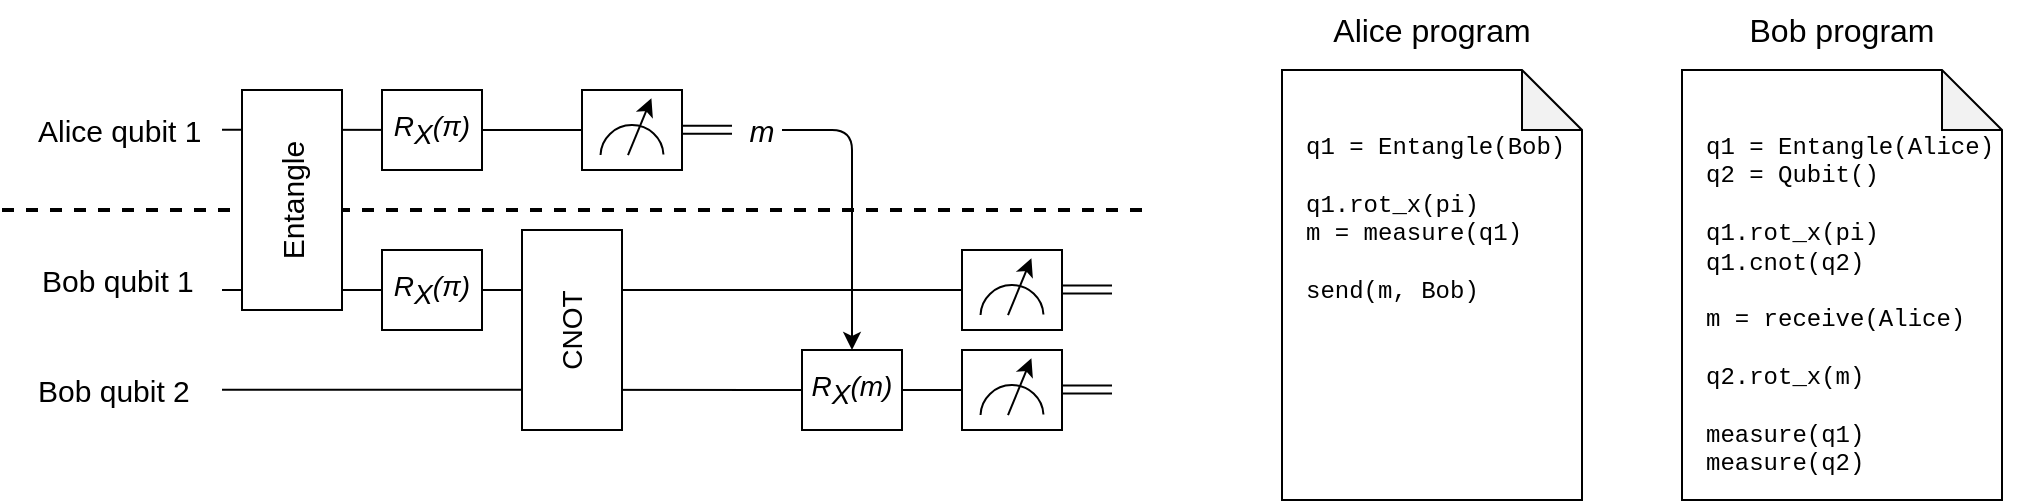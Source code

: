 <mxfile>
    <diagram id="PuXvCcuPxR5FeGInxbdS" name="Page-1">
        <mxGraphModel dx="777" dy="543" grid="1" gridSize="10" guides="1" tooltips="1" connect="1" arrows="1" fold="1" page="1" pageScale="1" pageWidth="850" pageHeight="1100" math="0" shadow="0">
            <root>
                <mxCell id="0"/>
                <mxCell id="1" parent="0"/>
                <mxCell id="129" value="" style="endArrow=none;html=1;dashed=1;strokeWidth=2;" edge="1" parent="1">
                    <mxGeometry width="50" height="50" relative="1" as="geometry">
                        <mxPoint x="10" y="220" as="sourcePoint"/>
                        <mxPoint x="580" y="220" as="targetPoint"/>
                    </mxGeometry>
                </mxCell>
                <mxCell id="126" value="" style="shape=note;whiteSpace=wrap;html=1;backgroundOutline=1;darkOpacity=0.05;" parent="1" vertex="1">
                    <mxGeometry x="650" y="150" width="150" height="215" as="geometry"/>
                </mxCell>
                <mxCell id="100" value="" style="endArrow=none;html=1;shadow=0;fontFamily=DejaVu Sans;fontSize=15;entryX=0;entryY=0.5;entryDx=0;entryDy=0;" parent="1" target="104" edge="1">
                    <mxGeometry width="50" height="50" relative="1" as="geometry">
                        <mxPoint x="120" y="179.83" as="sourcePoint"/>
                        <mxPoint x="250" y="210" as="targetPoint"/>
                    </mxGeometry>
                </mxCell>
                <mxCell id="62" value="" style="endArrow=none;html=1;shadow=0;fontFamily=DejaVu Sans;fontSize=15;entryX=0;entryY=0.5;entryDx=0;entryDy=0;" parent="1" target="113" edge="1">
                    <mxGeometry width="50" height="50" relative="1" as="geometry">
                        <mxPoint x="120" y="260" as="sourcePoint"/>
                        <mxPoint x="440" y="260" as="targetPoint"/>
                    </mxGeometry>
                </mxCell>
                <mxCell id="58" style="edgeStyle=none;html=1;shadow=0;fontFamily=DejaVu Sans;fontSize=15;entryX=0.5;entryY=0;entryDx=0;entryDy=0;exitX=1;exitY=0.5;exitDx=0;exitDy=0;" parent="1" source="64" target="109" edge="1">
                    <mxGeometry relative="1" as="geometry">
                        <Array as="points">
                            <mxPoint x="435" y="180"/>
                        </Array>
                        <mxPoint x="410" y="180" as="sourcePoint"/>
                        <mxPoint x="430" y="300" as="targetPoint"/>
                    </mxGeometry>
                </mxCell>
                <mxCell id="63" value="" style="rounded=0;whiteSpace=wrap;html=1;strokeWidth=1;fontFamily=Helvetica;fontSize=15;align=center;spacing=0;horizontal=0;shadow=0;" parent="1" vertex="1">
                    <mxGeometry x="130" y="160" width="50" height="110" as="geometry"/>
                </mxCell>
                <mxCell id="64" value="&lt;i style=&quot;font-size: 15px;&quot;&gt;m&lt;/i&gt;" style="text;html=1;strokeColor=none;fillColor=none;align=center;verticalAlign=middle;whiteSpace=wrap;rounded=0;fontFamily=Helvetica;fontSize=15;spacing=0;shadow=0;" parent="1" vertex="1">
                    <mxGeometry x="380" y="170" width="20" height="20" as="geometry"/>
                </mxCell>
                <mxCell id="65" value="Bob qubit 1" style="text;html=1;strokeColor=none;fillColor=none;align=left;verticalAlign=middle;whiteSpace=wrap;rounded=0;fontFamily=Helvetica;fontSize=15;spacing=0;shadow=0;" parent="1" vertex="1">
                    <mxGeometry x="30" y="245" width="80" height="20" as="geometry"/>
                </mxCell>
                <mxCell id="66" value="Alice qubit 1" style="text;html=1;strokeColor=none;fillColor=none;align=left;verticalAlign=middle;whiteSpace=wrap;rounded=0;fontFamily=Helvetica;fontSize=15;spacing=0;shadow=0;" parent="1" vertex="1">
                    <mxGeometry x="27.5" y="170" width="82.5" height="20" as="geometry"/>
                </mxCell>
                <mxCell id="77" value="" style="endArrow=none;html=1;exitX=1;exitY=0.5;exitDx=0;exitDy=0;shape=link;shadow=0;fontFamily=DejaVu Sans;fontSize=15;" parent="1" edge="1">
                    <mxGeometry width="50" height="50" relative="1" as="geometry">
                        <mxPoint x="350" y="179.83" as="sourcePoint"/>
                        <mxPoint x="375" y="179.83" as="targetPoint"/>
                    </mxGeometry>
                </mxCell>
                <mxCell id="95" value="&lt;span style=&quot;color: rgb(0, 0, 0); font-family: Helvetica; font-size: 15px; font-style: normal; font-variant-ligatures: normal; font-variant-caps: normal; font-weight: 400; letter-spacing: normal; orphans: 2; text-align: center; text-indent: 0px; text-transform: none; widows: 2; word-spacing: 0px; -webkit-text-stroke-width: 0px; background-color: rgb(255, 255, 255); text-decoration-thickness: initial; text-decoration-style: initial; text-decoration-color: initial; float: none; display: inline !important;&quot;&gt;Entangle&lt;/span&gt;" style="text;html=1;strokeColor=none;fillColor=none;align=center;verticalAlign=middle;whiteSpace=wrap;rounded=0;fontFamily=Helvetica;horizontal=0;" parent="1" vertex="1">
                    <mxGeometry x="145" y="160" width="20" height="110" as="geometry"/>
                </mxCell>
                <mxCell id="96" value="Bob qubit 2" style="text;html=1;strokeColor=none;fillColor=none;align=left;verticalAlign=middle;whiteSpace=wrap;rounded=0;fontFamily=Helvetica;fontSize=15;spacing=0;shadow=0;" parent="1" vertex="1">
                    <mxGeometry x="27.5" y="300" width="80" height="20" as="geometry"/>
                </mxCell>
                <mxCell id="97" value="" style="endArrow=none;html=1;exitX=1;exitY=0.5;exitDx=0;exitDy=0;entryX=0;entryY=0.5;entryDx=0;entryDy=0;shadow=0;fontFamily=DejaVu Sans;fontSize=15;" parent="1" target="119" edge="1">
                    <mxGeometry width="50" height="50" relative="1" as="geometry">
                        <mxPoint x="120" y="309.83" as="sourcePoint"/>
                        <mxPoint x="680.5" y="309.83" as="targetPoint"/>
                    </mxGeometry>
                </mxCell>
                <mxCell id="98" value="&lt;i style=&quot;font-size: 14px;&quot;&gt;R&lt;sub style=&quot;font-size: 14px;&quot;&gt;X&lt;/sub&gt;(π)&lt;/i&gt;" style="rounded=0;whiteSpace=wrap;html=1;strokeWidth=1;fontFamily=Helvetica;fontSize=14;align=center;spacing=0;horizontal=1;shadow=0;" parent="1" vertex="1">
                    <mxGeometry x="200" y="240" width="50" height="40" as="geometry"/>
                </mxCell>
                <mxCell id="99" value="&lt;i style=&quot;font-size: 14px;&quot;&gt;R&lt;sub style=&quot;font-size: 14px;&quot;&gt;X&lt;/sub&gt;(π)&lt;/i&gt;" style="rounded=0;whiteSpace=wrap;html=1;strokeWidth=1;fontFamily=Helvetica;fontSize=14;align=center;spacing=0;horizontal=1;shadow=0;" parent="1" vertex="1">
                    <mxGeometry x="200" y="160" width="50" height="40" as="geometry"/>
                </mxCell>
                <mxCell id="101" value="" style="group;shadow=0;fontFamily=DejaVu Sans;fontSize=15;" parent="1" vertex="1" connectable="0">
                    <mxGeometry x="300" y="160" width="55" height="48.5" as="geometry"/>
                </mxCell>
                <mxCell id="102" value="" style="group;shadow=0;fontFamily=DejaVu Sans;fontSize=15;" parent="101" vertex="1" connectable="0">
                    <mxGeometry width="50" height="48.5" as="geometry"/>
                </mxCell>
                <mxCell id="103" value="" style="group;shadow=0;fontFamily=DejaVu Sans;fontSize=15;" parent="102" vertex="1" connectable="0">
                    <mxGeometry width="50" height="48.5" as="geometry"/>
                </mxCell>
                <mxCell id="104" value="" style="rounded=0;whiteSpace=wrap;html=1;strokeWidth=1;fontFamily=DejaVu Sans;fontSize=15;align=center;spacing=0;horizontal=1;shadow=0;" parent="103" vertex="1">
                    <mxGeometry width="50" height="40" as="geometry"/>
                </mxCell>
                <mxCell id="105" value="" style="verticalLabelPosition=bottom;verticalAlign=top;html=1;shape=mxgraph.basic.arc;startAngle=0.755;endAngle=0.242;shadow=0;fontFamily=DejaVu Sans;fontSize=15;" parent="103" vertex="1">
                    <mxGeometry x="9.25" y="17.543" width="31.5" height="30.957" as="geometry"/>
                </mxCell>
                <mxCell id="106" value="" style="endArrow=classic;html=1;shadow=0;fontFamily=DejaVu Sans;fontSize=15;" parent="103" edge="1">
                    <mxGeometry width="50" height="50" relative="1" as="geometry">
                        <mxPoint x="23.0" y="32.505" as="sourcePoint"/>
                        <mxPoint x="34.7" y="4.128" as="targetPoint"/>
                    </mxGeometry>
                </mxCell>
                <mxCell id="108" value="CNOT" style="rounded=0;whiteSpace=wrap;html=1;strokeWidth=1;fontFamily=Helvetica;fontSize=14;align=center;spacing=0;horizontal=0;shadow=0;" parent="1" vertex="1">
                    <mxGeometry x="270" y="230" width="50" height="100" as="geometry"/>
                </mxCell>
                <mxCell id="109" value="&lt;i style=&quot;font-size: 14px;&quot;&gt;R&lt;sub style=&quot;font-size: 14px;&quot;&gt;X&lt;/sub&gt;(m)&lt;/i&gt;" style="rounded=0;whiteSpace=wrap;html=1;strokeWidth=1;fontFamily=Helvetica;fontSize=14;align=center;spacing=0;horizontal=1;shadow=0;" parent="1" vertex="1">
                    <mxGeometry x="410" y="290" width="50" height="40" as="geometry"/>
                </mxCell>
                <mxCell id="110" value="" style="group;shadow=0;fontFamily=DejaVu Sans;fontSize=15;" parent="1" vertex="1" connectable="0">
                    <mxGeometry x="490" y="240" width="55" height="48.5" as="geometry"/>
                </mxCell>
                <mxCell id="111" value="" style="group;shadow=0;fontFamily=DejaVu Sans;fontSize=15;" parent="110" vertex="1" connectable="0">
                    <mxGeometry width="50" height="48.5" as="geometry"/>
                </mxCell>
                <mxCell id="112" value="" style="group;shadow=0;fontFamily=DejaVu Sans;fontSize=15;" parent="111" vertex="1" connectable="0">
                    <mxGeometry width="50" height="48.5" as="geometry"/>
                </mxCell>
                <mxCell id="113" value="" style="rounded=0;whiteSpace=wrap;html=1;strokeWidth=1;fontFamily=DejaVu Sans;fontSize=15;align=center;spacing=0;horizontal=1;shadow=0;" parent="112" vertex="1">
                    <mxGeometry width="50" height="40" as="geometry"/>
                </mxCell>
                <mxCell id="114" value="" style="verticalLabelPosition=bottom;verticalAlign=top;html=1;shape=mxgraph.basic.arc;startAngle=0.755;endAngle=0.242;shadow=0;fontFamily=DejaVu Sans;fontSize=15;" parent="112" vertex="1">
                    <mxGeometry x="9.25" y="17.543" width="31.5" height="30.957" as="geometry"/>
                </mxCell>
                <mxCell id="115" value="" style="endArrow=classic;html=1;shadow=0;fontFamily=DejaVu Sans;fontSize=15;" parent="112" edge="1">
                    <mxGeometry width="50" height="50" relative="1" as="geometry">
                        <mxPoint x="23.0" y="32.505" as="sourcePoint"/>
                        <mxPoint x="34.7" y="4.128" as="targetPoint"/>
                    </mxGeometry>
                </mxCell>
                <mxCell id="122" value="" style="endArrow=none;html=1;exitX=1;exitY=0.5;exitDx=0;exitDy=0;shape=link;shadow=0;fontFamily=DejaVu Sans;fontSize=15;" parent="110" edge="1">
                    <mxGeometry width="50" height="50" relative="1" as="geometry">
                        <mxPoint x="50" y="19.71" as="sourcePoint"/>
                        <mxPoint x="75" y="19.71" as="targetPoint"/>
                    </mxGeometry>
                </mxCell>
                <mxCell id="116" value="" style="group;shadow=0;fontFamily=DejaVu Sans;fontSize=15;" parent="1" vertex="1" connectable="0">
                    <mxGeometry x="490" y="290" width="55" height="48.5" as="geometry"/>
                </mxCell>
                <mxCell id="117" value="" style="group;shadow=0;fontFamily=DejaVu Sans;fontSize=15;" parent="116" vertex="1" connectable="0">
                    <mxGeometry width="50" height="48.5" as="geometry"/>
                </mxCell>
                <mxCell id="118" value="" style="group;shadow=0;fontFamily=DejaVu Sans;fontSize=15;" parent="117" vertex="1" connectable="0">
                    <mxGeometry width="50" height="48.5" as="geometry"/>
                </mxCell>
                <mxCell id="119" value="" style="rounded=0;whiteSpace=wrap;html=1;strokeWidth=1;fontFamily=DejaVu Sans;fontSize=15;align=center;spacing=0;horizontal=1;shadow=0;" parent="118" vertex="1">
                    <mxGeometry width="50" height="40" as="geometry"/>
                </mxCell>
                <mxCell id="120" value="" style="verticalLabelPosition=bottom;verticalAlign=top;html=1;shape=mxgraph.basic.arc;startAngle=0.755;endAngle=0.242;shadow=0;fontFamily=DejaVu Sans;fontSize=15;" parent="118" vertex="1">
                    <mxGeometry x="9.25" y="17.543" width="31.5" height="30.957" as="geometry"/>
                </mxCell>
                <mxCell id="121" value="" style="endArrow=classic;html=1;shadow=0;fontFamily=DejaVu Sans;fontSize=15;" parent="118" edge="1">
                    <mxGeometry width="50" height="50" relative="1" as="geometry">
                        <mxPoint x="23.0" y="32.505" as="sourcePoint"/>
                        <mxPoint x="34.7" y="4.128" as="targetPoint"/>
                    </mxGeometry>
                </mxCell>
                <mxCell id="123" value="" style="endArrow=none;html=1;exitX=1;exitY=0.5;exitDx=0;exitDy=0;shape=link;shadow=0;fontFamily=DejaVu Sans;fontSize=15;" parent="1" edge="1">
                    <mxGeometry width="50" height="50" relative="1" as="geometry">
                        <mxPoint x="540" y="309.71" as="sourcePoint"/>
                        <mxPoint x="565" y="309.71" as="targetPoint"/>
                    </mxGeometry>
                </mxCell>
                <mxCell id="124" value="q1 = Entangle(Bob)&lt;div&gt;&lt;br&gt;&lt;/div&gt;&lt;div&gt;q1.rot_x(pi)&lt;/div&gt;&lt;div&gt;m = measure(q1)&lt;/div&gt;&lt;div&gt;&lt;br&gt;&lt;/div&gt;&lt;div&gt;send(m, Bob)&lt;/div&gt;" style="text;html=1;align=left;verticalAlign=top;whiteSpace=wrap;rounded=0;fontFamily=Courier New;" parent="1" vertex="1">
                    <mxGeometry x="660" y="175" width="140" height="120" as="geometry"/>
                </mxCell>
                <mxCell id="127" value="" style="shape=note;whiteSpace=wrap;html=1;backgroundOutline=1;darkOpacity=0.05;" parent="1" vertex="1">
                    <mxGeometry x="850" y="150" width="160" height="215" as="geometry"/>
                </mxCell>
                <mxCell id="128" value="q1 = Entangle(Alice)&lt;div&gt;q2 = Qubit()&lt;br&gt;&lt;div&gt;&lt;br&gt;&lt;/div&gt;&lt;div&gt;q1.rot_x(pi)&lt;/div&gt;&lt;div&gt;q1.cnot(q2)&lt;/div&gt;&lt;div&gt;&lt;br&gt;&lt;/div&gt;&lt;div&gt;m = receive(Alice)&lt;/div&gt;&lt;div&gt;&lt;br&gt;&lt;/div&gt;&lt;div&gt;q2.rot_x(m)&lt;/div&gt;&lt;/div&gt;&lt;div&gt;&lt;br&gt;&lt;/div&gt;&lt;div&gt;measure(q1)&lt;/div&gt;&lt;div&gt;measure(q2)&lt;/div&gt;" style="text;html=1;align=left;verticalAlign=top;whiteSpace=wrap;rounded=0;fontFamily=Courier New;" parent="1" vertex="1">
                    <mxGeometry x="860" y="175" width="160" height="190" as="geometry"/>
                </mxCell>
                <mxCell id="130" value="Alice program" style="text;html=1;strokeColor=none;fillColor=none;align=center;verticalAlign=middle;whiteSpace=wrap;rounded=0;fontSize=16;" vertex="1" parent="1">
                    <mxGeometry x="665" y="115" width="120" height="30" as="geometry"/>
                </mxCell>
                <mxCell id="131" value="Bob program" style="text;html=1;strokeColor=none;fillColor=none;align=center;verticalAlign=middle;whiteSpace=wrap;rounded=0;fontSize=16;" vertex="1" parent="1">
                    <mxGeometry x="870" y="115" width="120" height="30" as="geometry"/>
                </mxCell>
            </root>
        </mxGraphModel>
    </diagram>
</mxfile>